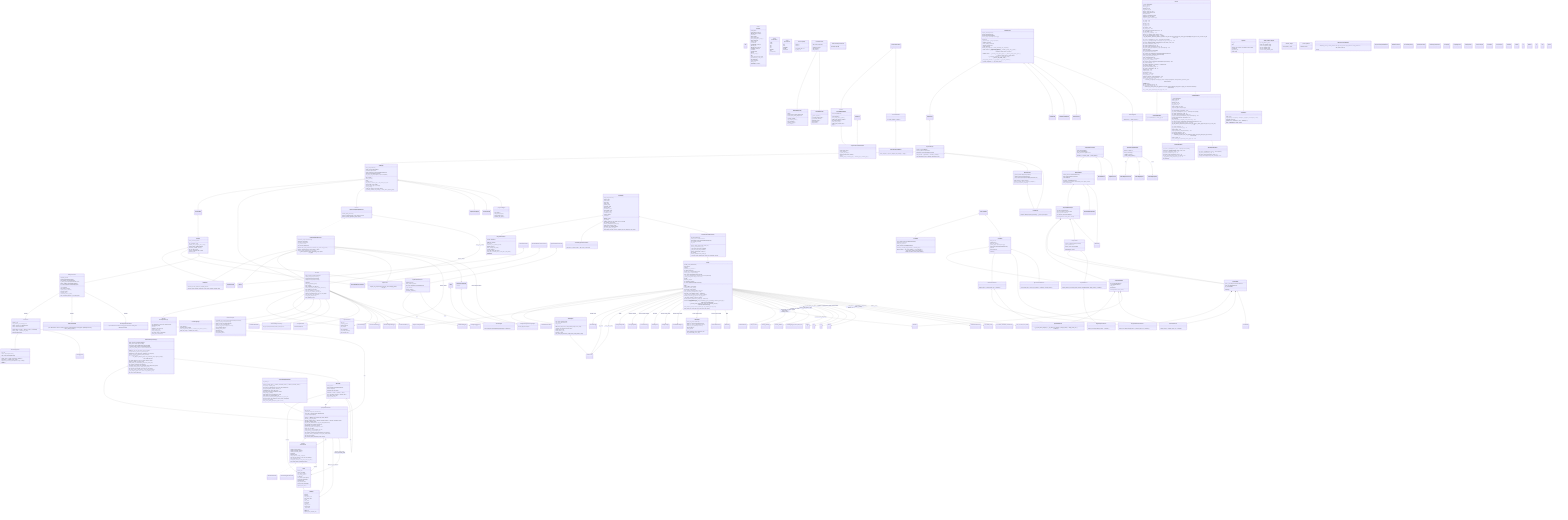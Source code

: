 classDiagram
%% ========================= Enums / Interfaces / ABC =========================
class ABC

class _Backend {
  <<enum>>
  FLASH_ATTN
  FLASH_ATTN_VLLM_V1
  TRITON_ATTN_VLLM_V1
  XFORMERS
  ROCM_FLASH
  ROCM_AITER_MLA
  ROCM_AITER_MLA_VLLM_V1
  ROCM_AITER_FA
  TORCH_SDPA
  FLASHINFER
  FLASHINFER_VLLM_V1
  TRITON_MLA
  TRITON_MLA_VLLM_V1
  FLASHMLA_VLLM_V1
  FLASHMLA
  CUTLASS_MLA
  PALLAS
  PALLAS_VLLM_V1
  IPEX
  DUAL_CHUNK_FLASH_ATTN
  DIFFERENTIAL_FLASH_ATTN
  NO_ATTENTION
  FLEX_ATTENTION
  TREE_ATTN
  XFORMERS_VLLM_V1
}

class PlatformEnum {
  <<enum>>
  CUDA
  ROCM
  TPU
  XPU
  CPU
  NEURON
  OOT
  UNSPECIFIED
}

class CpuArchEnum {
  <<enum>>
  X86
  ARM
  POWERPC
  OTHER
  UNKNOWN
}

class DeviceCapability {
  +major: int
  +minor: int
  +as_version_str(): str
  +to_int(): int
}

%% ========================= Output Processor =========================
class SequenceGroupOutputProcessor {
  <<interface>>
  +create_output_processor(...)
  +process_outputs(sequence_group, outputs, is_async)
  +process_prompt_logprob(seq_group, outputs)
}

class SingleStepOutputProcessor {
  +__init__(scheduler_config, detokenizer, scheduler, seq_counter, stop_checker)
  +scheduler_config: SchedulerConfig
  +process_outputs(sequence_group, outputs, is_async)
  +process_prompt_logprob(seq_group, outputs)
  +_process_sequence_group_outputs(seq_group, outputs, is_async)
  -detokenizer: Detokenizer
  -scheduler: List[Scheduler]
  -seq_counter: Counter
  -stop_checker: StopChecker
}
SequenceGroupOutputProcessor <|.. SingleStepOutputProcessor
SingleStepOutputProcessor o-- Detokenizer
SingleStepOutputProcessor o-- Scheduler
SingleStepOutputProcessor o-- Counter
SingleStepOutputProcessor o-- StopChecker
SingleStepOutputProcessor --> SequenceGroup : process_outputs
SingleStepOutputProcessor --> SequenceGroupOutput : process_outputs
SingleStepOutputProcessor --> CompletionSequenceGroupOutput : process_prompt_logprob

%% ========================= Engine & Async =========================
class LLMEngine {
  +vllm_config: VllmConfig
  +model_executor: ExecutorBase
  +scheduler: list[Scheduler]
  +output_processor: SequenceGroupOutputProcessor
  +tokenizer: Optional[TokenizerGroup]
  +seq_id_to_seq_group: Dict[str, SequenceGroupBase]
  +add_request(...)
  +abort_request(...)
  +step()
  +collective_rpc(...)
  +add_lora(...); +remove_lora(...); +list_loras(); +pin_lora(...)
  +start_profile(); +stop_profile()
  +sleep(); +wake_up(); +is_sleeping()
  +check_health()
  +reset_mm_cache(); +reset_prefix_cache()
  +is_tracing_enabled(); +do_tracing(...); +create_trace_span(seq_group)
}
LLMEngine o-- ExecutorBase
LLMEngine o-- Scheduler
LLMEngine o-- SequenceGroupOutputProcessor
LLMEngine o-- SequenceGroupBase
LLMEngine o-- TokenizerGroup

class AsyncLLMEngine {
  +engine: _AsyncLLMEngine
  +request_tracker: RequestTracker
  +background_loop: Optional[asyncio.Future]
  +add_request(...); +generate(...); +encode(...); +abort(...)
  +start_background_loop(); +shutdown_background_loop()
}
EngineClient <|-- AsyncLLMEngine
AsyncLLMEngine o-- LLMEngine
AsyncLLMEngine o-- RequestTracker
AsyncLLMEngine o-- AsyncStream

class _AsyncLLMEngine {
  +step_async(...)
  +add_request_async(...)
  +check_health_async()
  +collective_rpc_async(...)
}
LLMEngine <|-- _AsyncLLMEngine

class RequestTracker {
  +add_request(...); +abort_request(...)
  +process_request_output(...); +process_exception(...)
  +get_new_and_aborted_requests()
  -_request_streams: Dict[str, AsyncStream]
  -_aborted_requests: asyncio.Queue[str]
  -_new_requests: asyncio.Queue[Tuple[AsyncStream, dict]]
}
RequestTracker o-- AsyncStream

class AsyncStream { +put(item) +finish(exception) +generator() -_queue: asyncio.Queue }

%% ========================= Scheduler & Sequences =========================
class Scheduler {
  +schedule()
  +add_seq_group(seq_group)
  +free_seq(seq)
  +fork_seq(parent_seq, child_seq)
  +remove_seq_from_computed_blocks_tracker(seq)
  +free_finished_seq_groups()
  +get_num_unfinished_seq_groups()
  +get_and_reset_finished_requests_ids()
  +abort_seq_group(request_id, seq_id_to_seq_group)
  +get_prefix_cache_hit_rate(device)
  +reset_prefix_cache(device)
  +has_unfinished_seqs()
  +block_manager: BlockSpaceManager
  +waiting: Deque[SequenceGroup]
  +running: Deque[SequenceGroup]
  +swapped: Deque[SequenceGroup]
}
class SchedulingBudget {
  +can_schedule(...)
  +remaining_token_budget()
  +add_num_batched_tokens(...); +subtract_num_batched_tokens(...)
  +add_num_seqs(...); +subtract_num_seqs(...)
}
class PreemptionMode { SWAP RECOMPUTE }
class PartialPrefillMetadata
class SchedulerOutputs {
  +scheduled_seq_groups: Sequence[ScheduledSequenceGroup]
  +blocks_to_swap_in: List[Tuple[int,int]]
  +blocks_to_swap_out: List[Tuple[int,int]]
  +blocks_to_copy: List[Tuple[int,int]]
  +ignored_seq_groups: List[SequenceGroup]
  +num_lookahead_slots: int
  +running_queue_size: int
  +preempted: int
  +num_prefill_groups
  +num_batched_tokens
}
class ScheduledSequenceGroup { +seq_group: SequenceGroup +token_chunk_size: int }

Scheduler o-- BlockSpaceManager
Scheduler o-- SequenceGroup
Scheduler o-- SequenceGroupMetadata
Scheduler o-- SchedulingBudget
Scheduler o-- SchedulerOutputs
Scheduler o-- PartialPrefillMetadata
Scheduler --> ScheduledSequenceGroup
Scheduler --> PreemptionMode
Scheduler --> SequenceGroupOutputProcessor : output_proc_callback

class SequenceGroup {
  +first_seq
  +sampling_params
  +prompt_logprobs
  +lora_request
  +get_seqs(status)
  +is_encoder_decoder()
  +get_encoder_seq()
}
class SequenceGroupOutput { +samples }
class CompletionSequenceGroupOutput { +prompt_logprobs +samples }
SequenceGroupOutput <|-- CompletionSequenceGroupOutput

class Sequence {
  +seq_id
  +append_token_id(token_id, logprobs, output_embed)
  +is_finished()
  +get_token_ids()
  +extra_hash()
  +data
}

%% ========================= Stop / Detokenizer / Counter =========================
class StopChecker { +maybe_stop_sequence(seq, new_char_count, sampling_params, lora_req) }
class Detokenizer {
  +decode_sequence_inplace(seq, sampling_params)
  +decode_prompt_logprobs_inplace(seq_group, prompt_logprobs, position_offset)
}
class Counter

%% ========================= Block Manager & Allocators =========================
class BlockSpaceManager {
  <<interface>>
  +can_allocate(seq_group, num_lookahead_slots)
  +allocate(seq_group)
  +free(seq)
  +fork(parent_seq, child_seq)
  +swap_in(seq_group)
  +swap_out(seq_group)
  +get_prefix_cache_hit_rate(device)
  +reset_prefix_cache(device)
}
class SelfAttnBlockSpaceManager {
  +__init__(block_size, num_gpu_blocks, num_cpu_blocks, ...)
  +block_allocator: CpuGpuBlockAllocator
  +block_tables: Dict[SeqId, BlockTable]
  +cross_block_tables: Dict[EncoderSeqId, BlockTable]
  +_computed_blocks_tracker: ComputedBlocksTracker
  +_last_access_blocks_tracker: LastAccessBlocksTracker
  +can_allocate(seq_group, num_lookahead_slots)
  +allocate(seq_group); +free(seq); +fork(parent_seq, child_seq)
  +remove_seq_from_computed_blocks_tracker(seq)
  +free_cross(seq_group)
  +can_append_slots(seq_group, num_lookahead_slots); +append_slots(seq, num_lookahead_slots)
  +get_block_table(seq); +get_cross_block_table(seq_group)
  +access_all_blocks_in_seq(seq, now)
  +mark_blocks_as_computed(seq_group, token_chunk_size)
  +get_common_computed_block_ids(seqs)
  +can_swap_in(seq_group, num_lookahead_slots); +swap_in(seq_group)
  +can_swap_out(seq_group); +swap_out(seq_group)
  +get_num_free_gpu_blocks(); +get_num_free_cpu_blocks()
  +get_prefix_cache_hit_rate(device); +reset_prefix_cache(device)
  +_can_swap(seq_group, device, status, num_lookahead_slots)
  +get_num_cached_tokens(seq)
}
BlockSpaceManager <|.. SelfAttnBlockSpaceManager
SelfAttnBlockSpaceManager o-- CpuGpuBlockAllocator
SelfAttnBlockSpaceManager o-- BlockTable

class BlockAllocator {
  <<interface>>
  +allocate_mutable_block(...)
  +allocate_immutable_blocks(...)
  +allocate_immutable_block(...)
  +free(block)
  +fork(last_block)
  +swap_in(blocks); +swap_out(blocks)
  +get_num_free_blocks(...); +get_num_total_blocks(...)
  +get_physical_block_id(...)
  +reset_prefix_cache(...); +get_prefix_cache_hit_rate(...)
  +find_cached_blocks_prefix(block_hashes)
}
class DeviceAwareBlockAllocator {
  +allocate_mutable_block(...); +allocate_immutable_blocks(...); +allocate_immutable_block(...)
  +free(block); +fork(last_block)
  +get_num_free_blocks(device); +get_num_total_blocks(device)
  +get_physical_block_id(device, absolute_id)
  +swap(blocks, src_device, dst_device)
  +get_num_full_blocks_touched(blocks, device)
  +clear_copy_on_writes()
  +mark_blocks_as_accessed(block_ids, now)
  +mark_blocks_as_computed(block_ids)
  +get_common_computed_block_ids(computed_seq_block_ids)
  +all_block_ids
  +get_prefix_cache_hit_rate(device); +reset_prefix_cache(device)
  +get_and_reset_swaps()
  +find_cached_blocks_prefix(block_hashes, device)
}
class CpuGpuBlockAllocator {
  +create(...); +__init__(cpu_block_allocator, gpu_block_allocator)
  +allocate_or_get_null_block()
  +allocate_mutable_block(...); +allocate_immutable_blocks(...); +allocate_immutable_block(...)
  +free(block); +fork(last_block)
  +get_num_free_blocks(device); +get_num_total_blocks(device)
  +get_physical_block_id(device, absolute_id)
  +swap(blocks, src_device, dst_device)
  +get_num_full_blocks_touched(blocks, device)
  +clear_copy_on_writes()
  +mark_blocks_as_accessed(block_ids, now)
  +mark_blocks_as_computed(block_ids)
  +get_common_computed_block_ids(computed_seq_block_ids)
  +all_block_ids
  +get_prefix_cache_hit_rate(device); +reset_prefix_cache(device)
  +get_and_reset_swaps()
  +find_cached_blocks_prefix(block_hashes, device)
  -_allocators: Dict[Device, BlockAllocator]
  -_block_ids_to_allocator: Dict[int, BlockAllocator]
  -_null_block: Optional[Block]
}
DeviceAwareBlockAllocator <|-- CpuGpuBlockAllocator
CpuGpuBlockAllocator o-- BlockAllocator
CpuGpuBlockAllocator o-- NullBlock

class BlockTable {
  +block_size: int
  +block_allocator: CpuGpuBlockAllocator
  +blocks: List[Block]
  +allocate(...); +fork(...); +update(...); +free(...)
  +get_num_blocks_touched_by_append_slots(...)
  +get_unseen_token_ids(...)
  +append_token_ids(...)
  +physical_block_ids: List[int]
}
class Block {
  +block_id: int
  +token_ids: List[int]
  +num_tokens_total: int
  +num_empty_slots: int
  +is_full: bool
  +prev_block: Optional[Block]
  +extra_hash: Optional[int]
  +computed: bool
  +last_accessed: float
  +content_hash: Optional[int]
  +append_token_ids(...)
}
class NullBlock {
  +__init__(proxy)
  +append_token_ids(token_ids)
  +block_id
  +token_ids
  +num_tokens_total
  +num_empty_slots
  +is_full
  +prev_block
  +extra_hash
  +computed
  +last_accessed
  +content_hash
  -_proxy: Block
}
Block <|-- NullBlock

class NaiveBlockAllocator
BlockAllocator <|.. NaiveBlockAllocator
class PrefixCachingBlockAllocator
BlockAllocator <|.. PrefixCachingBlockAllocator

%% ========================= Worker & Cache =========================
class CacheEngine {
  +__init__(cache_config, model_config, parallel_config, device_config)
  +_allocate_kv_cache(num_blocks, device)
  +swap_in(src_to_dst)
  +swap_out(src_to_dst)
  +copy(src_to_dsts)
  +get_cache_block_size(cache_config, model_config, parallel_config)
  -gpu_cache: List[torch.Tensor]
  -cpu_cache: List[torch.Tensor]
  -attn_backend
}
CacheEngine o-- torch.Tensor

class WorkerBase {
  +vllm_config: VllmConfig
  +model_config
  +cache_config
  +lora_config
  +load_config
  +parallel_config
  +scheduler_config
  +device_config
  +speculative_config
  +observability_config
  +kv_transfer_config
  +compilation_config
  +current_platform
  +__init__(vllm_config)
  +init_device()
  +initialize_cache(num_gpu_blocks, num_cpu_blocks)
  +get_model(); +load_model()
  +execute_model(execute_model_req)
  +start_worker_execution_loop()
  +determine_num_available_blocks()
  +get_cache_block_size_bytes()
  +add_lora(lora_request); +remove_lora(lora_id); +pin_lora(lora_id); +list_loras()
  +vocab_size
}
class DelegateWorkerBase {
  +worker: WorkerBase
  +__init__(*args, **kwargs)
  +init_device()
  +determine_num_available_blocks()
  +initialize_cache(...)
  +load_model(); +get_model()
  +execute_model(...)
  +get_cache_block_size_bytes()
  +add_lora(...); +remove_lora(...); +pin_lora(...); +list_loras()
  +__getattr__(attr)
}
WorkerBase <|-- DelegateWorkerBase

class LoRANotSupportedWorkerBase { +add_lora(...); +remove_lora(...); +pin_lora(...); +list_loras() }
WorkerBase <|-- LoRANotSupportedWorkerBase

class LocalOrDistributedWorkerBase {
  +is_driver_worker: bool
  +model_runner: ModelRunnerBase
  +observability_config: Optional[ObservabilityConfig]
  +do_metadata_broadcast
  +kv_cache
  +prepare_worker_input(execute_model_req)
  +execute_worker(worker_input)
  +_get_worker_input_from_broadcast()
  +_get_driver_input_and_broadcast(...)
  +prepare_input(execute_model_req)
  +get_model()
  +execute_model(execute_model_req)
  +_execute_model_spmd(execute_model_req, intermediate_tensors)
}
WorkerBase <|-- LocalOrDistributedWorkerBase

class Worker {
  +parallel_config: ParallelConfig
  +local_rank: int
  +rank: int
  +distributed_init_method: str
  +is_driver_worker: bool
  +model_runner: GPUModelRunnerBase
  +cache_engine: List[CacheEngine]
  +gpu_cache: Optional[List[List[torch.Tensor]]]
  +_seq_group_metadata_cache: Dict[str, SequenceGroupMetadata]
  +_sleep_saved_buffers: Dict[str, torch.Tensor]
  +profiler
  +baseline_snapshot
  +__init__(...)
  +start_profile(); +stop_profile()
  +sleep(level); +wake_up(tags)
  +init_device(); +load_model()
  +save_sharded_state(path, pattern, max_size)
  +save_tensorized_model(tensorizer_config)
  +determine_num_available_blocks(): Tuple[int,int]
  +_assert_memory_footprint_increased_during_profiling()
  +initialize_cache(num_gpu_blocks, num_cpu_blocks)
  +_init_cache_engine(); +_warm_up_model()
  +do_metadata_broadcast
  +kv_cache: Optional[List[List[torch.Tensor]]]
  +prepare_worker_input(execute_model_req): WorkerInput
  +execute_worker(worker_input)
  +_get_cached_seq_group_metadata(seq_group_metadata_list, finished_request_ids): List[SequenceGroupMetadata]
  +_execute_model_spmd(execute_model_req, intermediate_tensors): Optional[List[SamplerOutput]]
  +add_lora(lora_request); +remove_lora(lora_id); +pin_lora(lora_id); +list_loras()
  +max_model_len; +vocab_size; +get_cache_block_size_bytes()
}
LocalOrDistributedWorkerBase <|-- Worker
Worker o-- GPUModelRunnerBase
Worker o-- CacheEngine
Worker o-- SequenceGroupMetadata
Worker --> ParallelConfig : parallel_config
Worker --> torch.Tensor : gpu_cache
Worker --> torch.Tensor : _sleep_saved_buffers
Worker --> torch.profiler.profile : profiler
Worker --> MemorySnapshot : baseline_snapshot
Worker --> TensorizerConfig : save_tensorized_model()
Worker --> LoRARequest : add_lora()
Worker --> SamplerOutput : _execute_model_spmd()
Worker --> ExecuteModelRequest : prepare_worker_input()
Worker --> WorkerInput : prepare_worker_input()
Worker --> IntermediateTensors : _execute_model_spmd()
Worker --> VllmConfig : __init__()
Worker --> Attention : get_layers_from_vllm_config()
Worker --> CuMemAllocator : sleep(), wake_up(), load_model(), initialize_cache()
Worker --> bind_kv_cache : _init_cache_engine()
Worker --> memory_profiling : determine_num_available_blocks()
Worker --> current_platform : init_device(), _check_if_gpu_supports_dtype()
Worker --> CacheEngine.get_cache_block_size : get_cache_block_size_bytes()
Worker --> logger : logging
Worker --> gc : garbage collection
Worker --> os : environment variables
Worker --> torch : device, memory, profiler
Worker --> contextlib.nullcontext : load_model(), initialize_cache()
Worker --> set_random_seed : init_device(), _warm_up_model()
Worker --> init_worker_distributed_environment : init_device()
Worker --> raise_if_cache_size_invalid : initialize_cache()

class WorkerInput {
  +num_seq_groups: Optional[int]
  +blocks_to_swap_in: Optional[torch.Tensor]
  +blocks_to_swap_out: Optional[torch.Tensor]
  +blocks_to_copy: Optional[torch.Tensor]
  +virtual_engine: int
  +num_steps: int
  +from_broadcasted_tensor_dict(tensor_dict)
  +as_broadcastable_tensor_dict()
}

%% ========================= Executors =========================
class ExecutorBase
class Executor {
  +get_class(vllm_config)
  +initialize_from_config(kv_cache_configs)
  +register_failure_callback(callback)
  +determine_available_memory()
  +get_kv_cache_specs()
  +execute_model(scheduler_output)
  +max_concurrent_batches
  +profile(is_start)
}
ExecutorBase <|-- Executor

class UniProcExecutor
Executor <|-- UniProcExecutor
class UniProcExecutorV0
UniProcExecutorV0 <|-- UniProcExecutor

class ExecutorWithExternalLauncher
Executor <|-- ExecutorWithExternalLauncher
class ExecutorWithExternalLauncherV0
ExecutorWithExternalLauncherV0 <|-- ExecutorWithExternalLauncher

class KVOutputAggregator
class FutureWrapper { +refs +aggregator: Optional[KVOutputAggregator] +result(timeout) }

class RayDistributedExecutorV0
class RayDistributedExecutor {
  +supports_pp: bool
  +_init_executor()
  +max_concurrent_batches
  +execute_model(...)
  +reinitialize_distributed(...)
  +kv_output_aggregator: KVOutputAggregator
}
RayDistributedExecutorV0 <|-- RayDistributedExecutor
Executor <|-- RayDistributedExecutor
Future <|-- FutureWrapper

class MultiprocExecutor {
  +supports_pp: bool
  +_init_executor()
  +start_worker_monitor()
  +register_failure_callback(...)
  +execute_model(...)
  +collective_rpc(...)
  +shutdown(); +check_health()
  +max_concurrent_batches; +_get_output_rank()
  +workers: list[WorkerProcHandle]
  +rpc_broadcast_mq: MessageQueue
  +io_thread_pool: Optional[ThreadPoolExecutor]
  +failure_callback: Optional[FailureCallback]
  +kv_output_aggregator: KVOutputAggregator
}
Executor <|-- MultiprocExecutor

class WorkerProc {
  +READY_STR
  +rpc_broadcast_mq: MessageQueue
  +worker_response_mq: MessageQueue
  +worker: WorkerWrapperBase
  +make_worker_process(...); +wait_for_ready(...); +shutdown()
  +worker_main(...); +worker_busy_loop()
  +ResponseStatus(Enum)
}
class WorkerProcHandle { +proc: BaseProcess +rank: int +worker_response_mq: MessageQueue +death_writer: Optional[Connection] +from_unready_handle(...) }
class UnreadyWorkerProcHandle { +proc: BaseProcess +rank: int +ready_pipe: Connection +death_writer: Optional[Connection] }
class WorkerWrapperBase {
  +rpc_rank
  +worker: Optional[WorkerBase]
  +vllm_config: Optional[VllmConfig]
  +adjust_rank(...); +update_environment_variables(...)
  +init_worker(...); +initialize_from_config(...)
  +init_device(); +execute_method(method, *args, **kwargs)
  +__getattr__(...)
}
WorkerProc o-- WorkerWrapperBase
WorkerProc o-- MessageQueue

class WorkerProc.ResponseStatus { SUCCESS FAILURE }

%% ========================= Model Loader =========================
class BaseModelLoader {
  +load_config: LoadConfig
  +download_model(...)
  +load_weights(...)
  +load_model(...)
}
class DefaultModelLoader {
  +Source
  +counter_before_loading_weights: float
  +counter_after_loading_weights: float
  +_prepare_weights(...)
  +_get_weights_iterator(...)
  +get_all_weights(...)
  +download_model(...)
  +load_weights(...)
}
BaseModelLoader <|-- DefaultModelLoader

class GGUFModelLoader {
  +_prepare_weights(...)
  +_get_gguf_weights_map(...)
  +_get_weights_iterator(...)
  +download_model(...)
  +load_weights(...)
  +load_model(...)
}
BaseModelLoader <|-- GGUFModelLoader

%% ========================= Layers / Quant / Fused MoE =========================
class QuantizeMethodBase
class CustomOp

class FusedMoEMethodBase {
  <<abstract>>
  +moe: FusedMoEConfig
  +create_weights(...)
  +uses_weight_scale_2_pattern()
  +maybe_make_prepare_finalize(...)
  +init_prepare_finalize(...)
  +select_gemm_impl(...)
  +maybe_swap_experts_impl(...)
  +apply(...)
}
QuantizeMethodBase <|-- FusedMoEMethodBase

class UnquantizedFusedMoEMethod {
  +select_gemm_impl(...)
  +create_weights(...)
  +_maybe_pad_weight(...)
  +process_weights_after_loading(...)
  +apply(...)
  +forward_cuda(...); +forward_cpu(...); +forward_xpu(...); +forward_tpu(...)
}
FusedMoEMethodBase <|-- UnquantizedFusedMoEMethod
CustomOp <|-- UnquantizedFusedMoEMethod

class FusedMoE {
  +moe_parallel_config: FusedMoEParallelConfig
  +global_num_experts: int
  +local_num_experts: int
  +quant_method: FusedMoEMethodBase
  +forward(...); +forward_impl_chunked(...); +forward_impl(...)
  +weight_loader(...); +get_expert_weights(...); +set_eplb_state(...)
  +must_reduce_shared_expert_outputs(...); +maybe_all_reduce_tensor_model_parallel(...)
}
torch.nn.Module <|-- FusedMoE

class LinearMethodBase { <<abstract>> +create_weights(...) +apply(...) }
QuantizeMethodBase <|-- LinearMethodBase
class UnquantizedLinearMethod { +create_weights(...) +process_weights_after_loading(...) +apply(...) }
LinearMethodBase <|-- UnquantizedLinearMethod

class LinearBase {
  +input_size: int
  +output_size: int
  +skip_bias_add: bool
  +params_dtype: Optional[torch.dtype]
  +quant_config: Optional[QuantizationConfig]
  +prefix: str
  +return_bias: bool
  +forward(...)
}
torch.nn.Module <|-- LinearBase
class ReplicatedLinear { +output_partition_sizes: list[int] +quant_method: LinearMethodBase +weight_loader(...) +forward(...) }
LinearBase <|-- ReplicatedLinear
class MergedReplicatedLinear { +output_sizes: list[int] +weight_loader(...) +forward(...) }
ReplicatedLinear <|-- MergedReplicatedLinear
class ColumnParallelLinear { +weight_loader(...) +weight_loader_v2(...) +forward(...) }
LinearBase <|-- ColumnParallelLinear
class MergedColumnParallelLinear { +output_sizes: list[int] +weight_loader(...) +weight_loader_v2(...) +forward(...) }
ColumnParallelLinear <|-- MergedColumnParallelLinear
class QKVParallelLinear { +_get_shard_offset_mapping(...) +_get_shard_size_mapping(...) +weight_loader(...) +weight_loader_v2(...) +forward(...) }
ColumnParallelLinear <|-- QKVParallelLinear
class RowParallelLinear { +weight_loader(...) +weight_loader_v2(...) +forward(...) }
LinearBase <|-- RowParallelLinear
class QKVCrossParallelLinear { +sync_weight_attrs(...) +select_proj_params(...) +forward(...) +weight_loader(...) }
LinearBase <|-- QKVCrossParallelLinear

%% ========================= Model (Deepseek example) =========================
class DeepseekModel {
  +get_input_embeddings(input_ids)
  +forward(input_ids, positions, intermediate_tensors, inputs_embeds)
  +load_weights(weights)
  -embed_tokens: VocabParallelEmbedding
  -layers: List[DeepseekDecoderLayer]
  -norm: RMSNorm
}
DeepseekModel *-- DeepseekDecoderLayer
DeepseekModel o-- VocabParallelEmbedding
DeepseekModel o-- RMSNorm

class DeepseekDecoderLayer {
  +forward(positions, hidden_states, residual)
  -self_attn: DeepseekAttention
  -mlp: DeepseekMLP or DeepseekMoE
  -input_layernorm: RMSNorm
  -post_attention_layernorm: RMSNorm
}
DeepseekDecoderLayer *-- DeepseekAttention
DeepseekDecoderLayer *-- DeepseekMLP
DeepseekDecoderLayer *-- DeepseekMoE
DeepseekDecoderLayer o-- RMSNorm

class DeepseekAttention {
  +forward(positions, hidden_states)
  -qkv_proj: QKVParallelLinear
  -o_proj: RowParallelLinear
  -rotary_emb
  -attn: Attention
}
DeepseekAttention *-- QKVParallelLinear
DeepseekAttention *-- RowParallelLinear
DeepseekAttention *-- Attention

class DeepseekMLP {
  +forward(x)
  -gate_up_proj: MergedColumnParallelLinear
  -down_proj: RowParallelLinear
  -act_fn: SiluAndMul
}
DeepseekMLP *-- MergedColumnParallelLinear
DeepseekMLP *-- RowParallelLinear
DeepseekMLP o-- SiluAndMul

class DeepseekMoE {
  +forward(hidden_states)
  -experts: nn.ModuleList[DeepseekMLP]
  -gate: ReplicatedLinear
  -shared_experts: DeepseekMLP
}
DeepseekMoE o-- DeepseekMLP
DeepseekMoE o-- ReplicatedLinear

class ParallelLMHead
class LogitsProcessor

class DeepseekForCausalLM {
  +forward(...); +compute_logits(...); +load_weights(...)
  -model: DeepseekModel
  -lm_head: ParallelLMHead
  -logits_processor: LogitsProcessor
}
DeepseekForCausalLM o-- DeepseekModel
DeepseekForCausalLM o-- ParallelLMHead
DeepseekForCausalLM o-- LogitsProcessor

%% ========================= Serving =========================
class OpenAIServing {
  +engine_client: EngineClient
  +model_config: ModelConfig
  +models: OpenAIServingModels
  +request_logger: Optional[RequestLogger]
  +handle(ctx)
  +_preprocess(ctx); +_build_response(ctx)
  +_validate_request(ctx)
  +_create_pooling_params(ctx)
  +_prepare_generators(ctx)
  +_collect_batch(ctx)
  +create_error_response(...); +create_streaming_error_response(...)
  +_check_model(...); +_maybe_get_adapters(...)
  +_get_message_types(...); +_normalize_prompt_text_to_input(...); +_normalize_prompt_tokens_to_input(...)
  +_validate_input(...)
  +_tokenize_prompt_input_async(...); +_tokenize_prompt_inputs_async(...); +_tokenize_prompt_input_or_inputs_async(...)
  +_preprocess_completion(...); +_preprocess_chat(...); +_generate_with_builtin_tools(...)
  +_load_prompt_embeds(...); +_log_inputs(...); +_get_trace_headers(...)
  +_is_model_supported(...); +_get_model_name(...)
}
OpenAIServing o-- EngineClient
OpenAIServing o-- ModelConfig
OpenAIServing o-- OpenAIServingModels
OpenAIServing o-- RequestLogger

class EmbeddingMixin { +_preprocess(...) +_build_response(...) }
OpenAIServing <|-- EmbeddingMixin

class OpenAIServingEmbedding {
  +request_id_prefix: str
  +create_embedding(...)
  +_validate_request(...)
  +_create_pooling_params(...)
}
EmbeddingMixin <|-- OpenAIServingEmbedding
OpenAIServingEmbedding --> EmbeddingServeContext : uses
OpenAIServingEmbedding --> EmbeddingRequest : uses
OpenAIServingEmbedding --> EmbeddingResponse : returns

%% ========================= Platform / Backend =========================
class Platform {
  +_enum: PlatformEnum
  +device_name: str
  +device_type: str
  +dispatch_key: str
  +ray_device_key: str
  +device_control_env_var: str
  +simple_compile_backend: str
  +dist_backend: str
  +supported_quantization: list[str]
  +additional_env_vars: list[str]
  +supported_dtypes: list[torch.dtype]
  +is_cuda(): bool
  +is_rocm(): bool
  +is_tpu(): bool
  +is_xpu(): bool
  +is_cpu(): bool
  +is_neuron(): bool
  +is_out_of_tree(): bool
  +get_max_output_tokens(prompt_len: int): int
  +is_cuda_alike(): bool
  +is_sleep_mode_available(): bool
  +device_id_to_physical_device_id(device_id: int)
  +get_vit_attn_backend(support_fa: bool): _Backend
  +get_attn_backend_cls(selected_backend: _Backend, head_size: int, dtype: torch.dtype, kv_cache_dtype: Optional[str], block_size: int, use_v1: bool, use_mla: bool): str
  +get_device_capability(device_id: int): Optional[DeviceCapability]
  +has_device_capability(capability: Union[tuple[int, int], int], device_id: int): bool
  +is_device_capability(capability: Union[tuple[int, int], int], device_id: int): bool
  +get_device_name(device_id: int): str
  +get_device_uuid(device_id: int): str
  +get_device_total_memory(device_id: int): int
  +is_async_output_supported(enforce_eager: Optional[bool]): bool
  +inference_mode()
  +seed_everything(seed: Optional[int])
  +set_device(device: torch.device)
  +pre_register_and_update(parser: Optional[FlexibleArgumentParser])
  +check_and_update_config(vllm_config: VllmConfig)
  +verify_model_arch(model_arch: str)
  +verify_quantization(quant: str)
  +get_cpu_architecture(): CpuArchEnum
  +is_pin_memory_available(): bool
  +get_current_memory_usage(device: Optional[torch.types.Device]): float
  +get_punica_wrapper(): str
  +get_infinity_values(dtype: torch.dtype): tuple[float, float]
  +can_update_inplace(): bool
  +get_lora_vocab_padding_size(): int
  +get_device_communicator_cls(): str
  +supports_mx(): bool
  +supports_fp8(): bool
  +is_fp8_fnuz(): bool
  +fp8_dtype(): torch.dtype
  +use_all_gather(): bool
  +supports_v1(model_config: ModelConfig): bool
  +default_v1(model_config: ModelConfig): bool
  +use_custom_allreduce(): bool
  +validate_request(prompt: PromptType, params: Union[SamplingParams, PoolingParams], processed_inputs: ProcessorInputs)
  +__getattr__(key: str)
  +get_cu_count(device_id: int): int
  +get_piecewise_backend_cls(): str
  +stateless_init_device_torch_dist_pg(backend: str, prefix_store: PrefixStore, group_rank: int, group_size: int, timeout: timedelta): ProcessGroup
  +is_kv_cache_dtype_supported(kv_cache_dtype: str): bool
}
class UnspecifiedPlatform { +_enum: PlatformEnum +device_type: str }
Platform <|-- UnspecifiedPlatform

class CudaPlatformBase {
  +_enum: PlatformEnum
  +device_name: str
  +device_type: str
  +dispatch_key: str
  +ray_device_key: str
  +dist_backend: str
  +device_control_env_var: str
  +supported_dtypes: list[torch.dtype]
  +set_device(device: torch.device): None
  +get_device_capability(device_id: int): Optional[DeviceCapability]
  +get_device_name(device_id: int): str
  +get_device_total_memory(device_id: int): int
  +is_async_output_supported(enforce_eager: Optional[bool]): bool
  +is_fully_connected(device_ids: list[int]): bool
  +log_warnings()
  +check_and_update_config(vllm_config: VllmConfig): None
  +get_current_memory_usage(device: Optional[torch.types.Device]): float
  +get_vit_attn_backend(support_fa: bool): _Backend
  +get_attn_backend_cls(selected_backend, head_size, dtype, kv_cache_dtype, block_size, use_v1, use_mla): str
  +get_punica_wrapper(): str
  +get_device_communicator_cls(): str
  +supports_fp8(): bool
  +supports_v1(model_config: ModelConfig): bool
  +use_custom_allreduce(): bool
  +get_piecewise_backend_cls(): str
  +stateless_init_device_torch_dist_pg(backend, prefix_store, group_rank, group_size, timeout): ProcessGroup
  +device_count(): int
  +is_kv_cache_dtype_supported(kv_cache_dtype: str): bool
}
Platform <|-- CudaPlatformBase

class NvmlCudaPlatform {
  +get_device_capability(device_id: int): Optional[DeviceCapability]
  +has_device_capability(capability, device_id: int): bool
  +get_device_name(device_id: int): str
  +get_device_uuid(device_id: int): str
  +get_device_total_memory(device_id: int): int
  +is_fully_connected(physical_device_ids: list[int]): bool
  +_get_physical_device_name(device_id: int): str
  +log_warnings()
}
CudaPlatformBase <|-- NvmlCudaPlatform

class NonNvmlCudaPlatform {
  +get_device_capability(device_id: int): DeviceCapability
  +get_device_name(device_id: int): str
  +get_device_total_memory(device_id: int): int
  +is_fully_connected(physical_device_ids: list[int]): bool
}
CudaPlatformBase <|-- NonNvmlCudaPlatform

%% ---- platform loader / globals ----
class builtin_platform_plugins {
  +tpu: tpu_platform_plugin
  +cuda: cuda_platform_plugin
  +rocm: rocm_platform_plugin
  +xpu: xpu_platform_plugin
  +cpu: cpu_platform_plugin
  +neuron: neuron_platform_plugin
}
class platform_plugins { +load_plugins_by_group }
class _current_platform { +Platform instance }

%% ========================= Utilities & Misc =========================
class APIServerProcessManager {
  +__init__(target_server_fn, listen_address, sock, args, num_servers, input_addresses, output_addresses, stats_update_address)
  +close()
}
class ConstantList {
  +__init__(x: list[T])
  +append(item); +extend(item); +insert(item); +pop(item); +remove(item); +clear()
  +index(item, start, stop)
  +__getitem__(item); +__setitem__(item, value); +__delitem__(item)
  +__iter__(); +__contains__(item); +__len__(); +__repr__()
}
Sequence <|-- ConstantList

class MessageQueue
class VocabParallelEmbedding
class RMSNorm
class Attention
class SiluAndMul
class TokenizerGroup
class EngineClient
class RequestLogger
class OpenAIServingModels
class SequenceGroupMetadata
class SequenceGroupMetadataDelta
class SamplerOutput
class TensorizerConfig
class KVCacheManager
class EncoderCacheManager
class StructuredOutputManager
class KVConnectorBase_V1
class MultiModalRegistry
class VllmConfig
class ModelRunnerBase
class GPUModelRunnerBase
class ObservabilityConfig
class QuantizationConfig
class MemorySnapshot
class ExecuteModelRequest
class IntermediateTensors
class ParallelConfig
class EmbeddingServeContext
class EmbeddingRequest
class EmbeddingResponse
class FlexibleArgumentParser
class PromptType
class SamplingParams
class PoolingParams
class ProcessorInputs
class PrefixStore
class ProcessGroup
class CuMemAllocator
class logger
class gc
class os
class torch
class contextlib
class random
class np
class platform
class sys
class envs
class pynvml

%% ========================= High-level Cross-Module Links =========================
BlockSpaceManager --> CpuGpuBlockAllocator : uses
CpuGpuBlockAllocator --> BlockAllocator : uses
BlockAllocator --> Block : allocates
BlockTable --> Block : manages
BlockTable --> CpuGpuBlockAllocator : uses
BlockTable --> BlockTable : forks
CpuGpuBlockAllocator --> NullBlock : allocate_or_get_null_block
CpuGpuBlockAllocator --> Block : allocate_mutable_block, allocate_immutable_block

Scheduler --> KVCacheManager
Scheduler --> EncoderCacheManager
Scheduler --> StructuredOutputManager
Scheduler --> KVConnectorBase_V1
Scheduler --> MultiModalRegistry

MultiprocExecutor --> WorkerProc : manages
MultiprocExecutor --> WorkerProcHandle : manages
MultiprocExecutor --> UnreadyWorkerProcHandle : manages

RayDistributedExecutor --> KVOutputAggregator : uses
RayDistributedExecutor --> FutureWrapper : returns